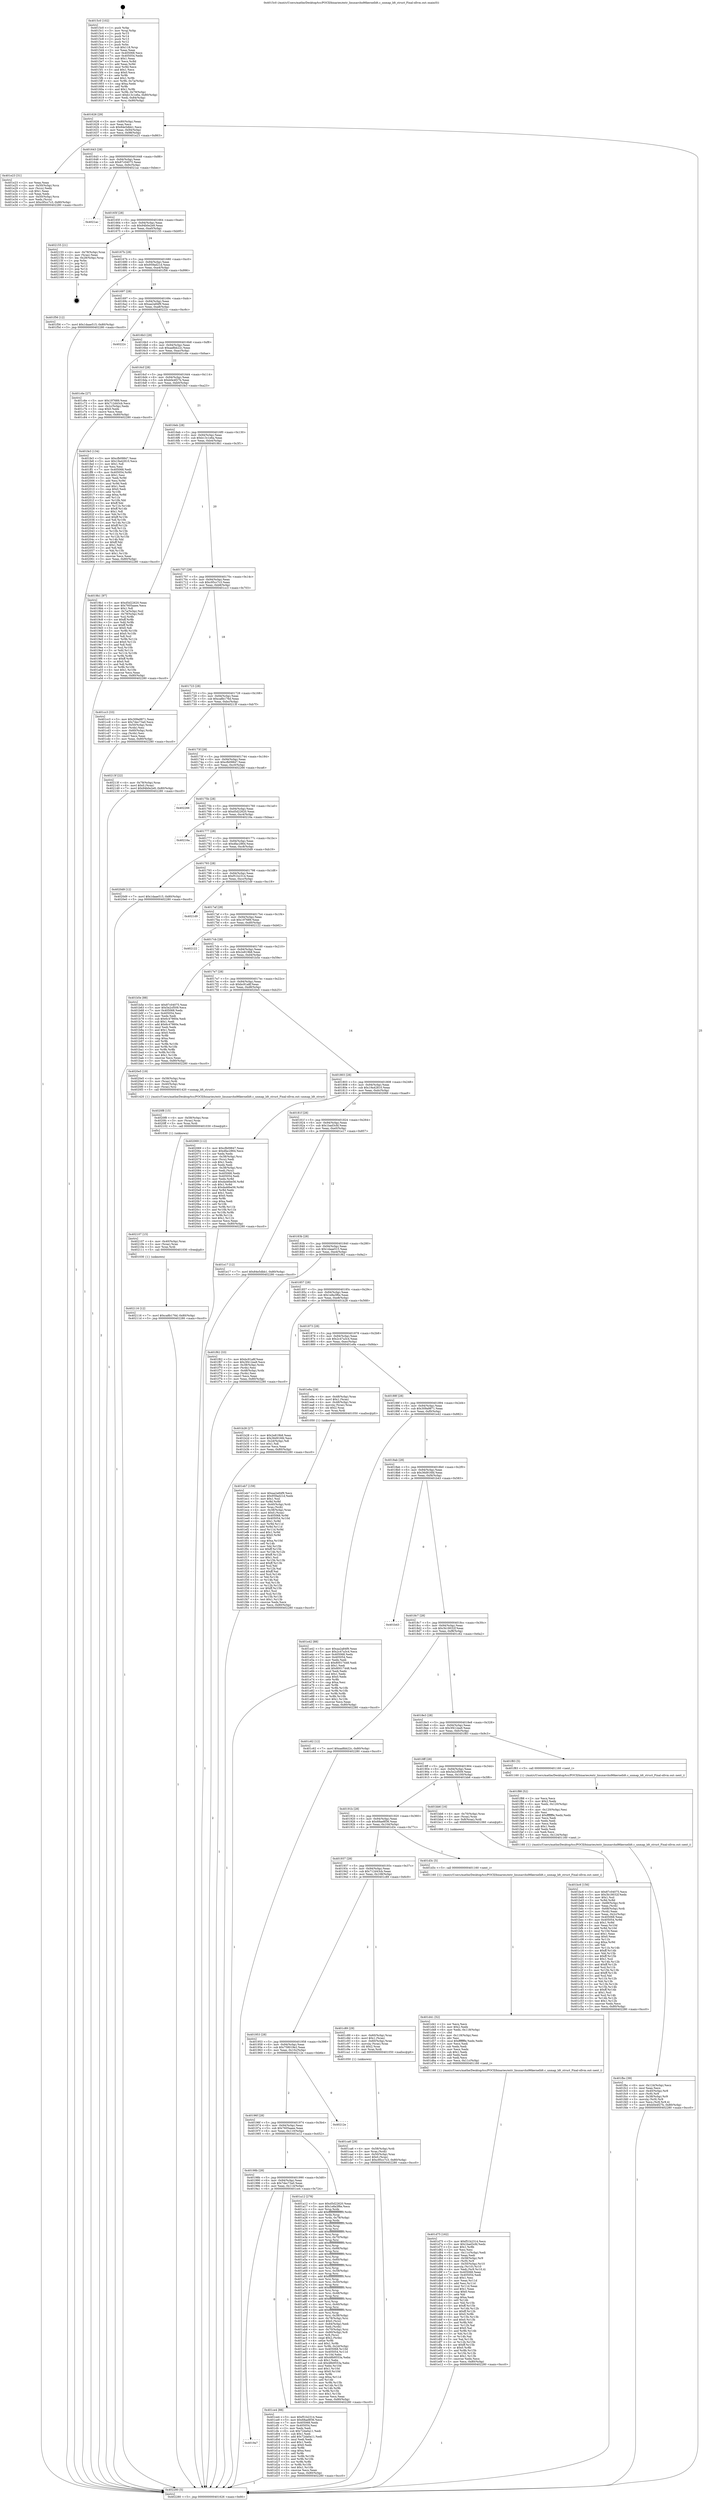 digraph "0x4015c0" {
  label = "0x4015c0 (/mnt/c/Users/mathe/Desktop/tcc/POCII/binaries/extr_linuxarchx86kernelldt.c_unmap_ldt_struct_Final-ollvm.out::main(0))"
  labelloc = "t"
  node[shape=record]

  Entry [label="",width=0.3,height=0.3,shape=circle,fillcolor=black,style=filled]
  "0x401626" [label="{
     0x401626 [29]\l
     | [instrs]\l
     &nbsp;&nbsp;0x401626 \<+3\>: mov -0x80(%rbp),%eax\l
     &nbsp;&nbsp;0x401629 \<+2\>: mov %eax,%ecx\l
     &nbsp;&nbsp;0x40162b \<+6\>: sub $0x84e5dbb1,%ecx\l
     &nbsp;&nbsp;0x401631 \<+6\>: mov %eax,-0x94(%rbp)\l
     &nbsp;&nbsp;0x401637 \<+6\>: mov %ecx,-0x98(%rbp)\l
     &nbsp;&nbsp;0x40163d \<+6\>: je 0000000000401e23 \<main+0x863\>\l
  }"]
  "0x401e23" [label="{
     0x401e23 [31]\l
     | [instrs]\l
     &nbsp;&nbsp;0x401e23 \<+2\>: xor %eax,%eax\l
     &nbsp;&nbsp;0x401e25 \<+4\>: mov -0x50(%rbp),%rcx\l
     &nbsp;&nbsp;0x401e29 \<+2\>: mov (%rcx),%edx\l
     &nbsp;&nbsp;0x401e2b \<+3\>: sub $0x1,%eax\l
     &nbsp;&nbsp;0x401e2e \<+2\>: sub %eax,%edx\l
     &nbsp;&nbsp;0x401e30 \<+4\>: mov -0x50(%rbp),%rcx\l
     &nbsp;&nbsp;0x401e34 \<+2\>: mov %edx,(%rcx)\l
     &nbsp;&nbsp;0x401e36 \<+7\>: movl $0xc95cc7c3,-0x80(%rbp)\l
     &nbsp;&nbsp;0x401e3d \<+5\>: jmp 0000000000402280 \<main+0xcc0\>\l
  }"]
  "0x401643" [label="{
     0x401643 [28]\l
     | [instrs]\l
     &nbsp;&nbsp;0x401643 \<+5\>: jmp 0000000000401648 \<main+0x88\>\l
     &nbsp;&nbsp;0x401648 \<+6\>: mov -0x94(%rbp),%eax\l
     &nbsp;&nbsp;0x40164e \<+5\>: sub $0x87c04075,%eax\l
     &nbsp;&nbsp;0x401653 \<+6\>: mov %eax,-0x9c(%rbp)\l
     &nbsp;&nbsp;0x401659 \<+6\>: je 00000000004021ac \<main+0xbec\>\l
  }"]
  Exit [label="",width=0.3,height=0.3,shape=circle,fillcolor=black,style=filled,peripheries=2]
  "0x4021ac" [label="{
     0x4021ac\l
  }", style=dashed]
  "0x40165f" [label="{
     0x40165f [28]\l
     | [instrs]\l
     &nbsp;&nbsp;0x40165f \<+5\>: jmp 0000000000401664 \<main+0xa4\>\l
     &nbsp;&nbsp;0x401664 \<+6\>: mov -0x94(%rbp),%eax\l
     &nbsp;&nbsp;0x40166a \<+5\>: sub $0x94b0e2e9,%eax\l
     &nbsp;&nbsp;0x40166f \<+6\>: mov %eax,-0xa0(%rbp)\l
     &nbsp;&nbsp;0x401675 \<+6\>: je 0000000000402155 \<main+0xb95\>\l
  }"]
  "0x402116" [label="{
     0x402116 [12]\l
     | [instrs]\l
     &nbsp;&nbsp;0x402116 \<+7\>: movl $0xca8b176d,-0x80(%rbp)\l
     &nbsp;&nbsp;0x40211d \<+5\>: jmp 0000000000402280 \<main+0xcc0\>\l
  }"]
  "0x402155" [label="{
     0x402155 [21]\l
     | [instrs]\l
     &nbsp;&nbsp;0x402155 \<+4\>: mov -0x78(%rbp),%rax\l
     &nbsp;&nbsp;0x402159 \<+2\>: mov (%rax),%eax\l
     &nbsp;&nbsp;0x40215b \<+4\>: lea -0x28(%rbp),%rsp\l
     &nbsp;&nbsp;0x40215f \<+1\>: pop %rbx\l
     &nbsp;&nbsp;0x402160 \<+2\>: pop %r12\l
     &nbsp;&nbsp;0x402162 \<+2\>: pop %r13\l
     &nbsp;&nbsp;0x402164 \<+2\>: pop %r14\l
     &nbsp;&nbsp;0x402166 \<+2\>: pop %r15\l
     &nbsp;&nbsp;0x402168 \<+1\>: pop %rbp\l
     &nbsp;&nbsp;0x402169 \<+1\>: ret\l
  }"]
  "0x40167b" [label="{
     0x40167b [28]\l
     | [instrs]\l
     &nbsp;&nbsp;0x40167b \<+5\>: jmp 0000000000401680 \<main+0xc0\>\l
     &nbsp;&nbsp;0x401680 \<+6\>: mov -0x94(%rbp),%eax\l
     &nbsp;&nbsp;0x401686 \<+5\>: sub $0x959ad21d,%eax\l
     &nbsp;&nbsp;0x40168b \<+6\>: mov %eax,-0xa4(%rbp)\l
     &nbsp;&nbsp;0x401691 \<+6\>: je 0000000000401f56 \<main+0x996\>\l
  }"]
  "0x402107" [label="{
     0x402107 [15]\l
     | [instrs]\l
     &nbsp;&nbsp;0x402107 \<+4\>: mov -0x40(%rbp),%rax\l
     &nbsp;&nbsp;0x40210b \<+3\>: mov (%rax),%rax\l
     &nbsp;&nbsp;0x40210e \<+3\>: mov %rax,%rdi\l
     &nbsp;&nbsp;0x402111 \<+5\>: call 0000000000401030 \<free@plt\>\l
     | [calls]\l
     &nbsp;&nbsp;0x401030 \{1\} (unknown)\l
  }"]
  "0x401f56" [label="{
     0x401f56 [12]\l
     | [instrs]\l
     &nbsp;&nbsp;0x401f56 \<+7\>: movl $0x1daae515,-0x80(%rbp)\l
     &nbsp;&nbsp;0x401f5d \<+5\>: jmp 0000000000402280 \<main+0xcc0\>\l
  }"]
  "0x401697" [label="{
     0x401697 [28]\l
     | [instrs]\l
     &nbsp;&nbsp;0x401697 \<+5\>: jmp 000000000040169c \<main+0xdc\>\l
     &nbsp;&nbsp;0x40169c \<+6\>: mov -0x94(%rbp),%eax\l
     &nbsp;&nbsp;0x4016a2 \<+5\>: sub $0xaa2a84f9,%eax\l
     &nbsp;&nbsp;0x4016a7 \<+6\>: mov %eax,-0xa8(%rbp)\l
     &nbsp;&nbsp;0x4016ad \<+6\>: je 000000000040222c \<main+0xc6c\>\l
  }"]
  "0x4020f8" [label="{
     0x4020f8 [15]\l
     | [instrs]\l
     &nbsp;&nbsp;0x4020f8 \<+4\>: mov -0x58(%rbp),%rax\l
     &nbsp;&nbsp;0x4020fc \<+3\>: mov (%rax),%rax\l
     &nbsp;&nbsp;0x4020ff \<+3\>: mov %rax,%rdi\l
     &nbsp;&nbsp;0x402102 \<+5\>: call 0000000000401030 \<free@plt\>\l
     | [calls]\l
     &nbsp;&nbsp;0x401030 \{1\} (unknown)\l
  }"]
  "0x40222c" [label="{
     0x40222c\l
  }", style=dashed]
  "0x4016b3" [label="{
     0x4016b3 [28]\l
     | [instrs]\l
     &nbsp;&nbsp;0x4016b3 \<+5\>: jmp 00000000004016b8 \<main+0xf8\>\l
     &nbsp;&nbsp;0x4016b8 \<+6\>: mov -0x94(%rbp),%eax\l
     &nbsp;&nbsp;0x4016be \<+5\>: sub $0xaa8bb22c,%eax\l
     &nbsp;&nbsp;0x4016c3 \<+6\>: mov %eax,-0xac(%rbp)\l
     &nbsp;&nbsp;0x4016c9 \<+6\>: je 0000000000401c6e \<main+0x6ae\>\l
  }"]
  "0x401fbc" [label="{
     0x401fbc [39]\l
     | [instrs]\l
     &nbsp;&nbsp;0x401fbc \<+6\>: mov -0x124(%rbp),%ecx\l
     &nbsp;&nbsp;0x401fc2 \<+3\>: imul %eax,%ecx\l
     &nbsp;&nbsp;0x401fc5 \<+4\>: mov -0x40(%rbp),%r8\l
     &nbsp;&nbsp;0x401fc9 \<+3\>: mov (%r8),%r8\l
     &nbsp;&nbsp;0x401fcc \<+4\>: mov -0x38(%rbp),%r9\l
     &nbsp;&nbsp;0x401fd0 \<+3\>: movslq (%r9),%r9\l
     &nbsp;&nbsp;0x401fd3 \<+4\>: mov %ecx,(%r8,%r9,4)\l
     &nbsp;&nbsp;0x401fd7 \<+7\>: movl $0xb0e4f27b,-0x80(%rbp)\l
     &nbsp;&nbsp;0x401fde \<+5\>: jmp 0000000000402280 \<main+0xcc0\>\l
  }"]
  "0x401c6e" [label="{
     0x401c6e [27]\l
     | [instrs]\l
     &nbsp;&nbsp;0x401c6e \<+5\>: mov $0x197689,%eax\l
     &nbsp;&nbsp;0x401c73 \<+5\>: mov $0x712d43cb,%ecx\l
     &nbsp;&nbsp;0x401c78 \<+3\>: mov -0x2c(%rbp),%edx\l
     &nbsp;&nbsp;0x401c7b \<+3\>: cmp $0x0,%edx\l
     &nbsp;&nbsp;0x401c7e \<+3\>: cmove %ecx,%eax\l
     &nbsp;&nbsp;0x401c81 \<+3\>: mov %eax,-0x80(%rbp)\l
     &nbsp;&nbsp;0x401c84 \<+5\>: jmp 0000000000402280 \<main+0xcc0\>\l
  }"]
  "0x4016cf" [label="{
     0x4016cf [28]\l
     | [instrs]\l
     &nbsp;&nbsp;0x4016cf \<+5\>: jmp 00000000004016d4 \<main+0x114\>\l
     &nbsp;&nbsp;0x4016d4 \<+6\>: mov -0x94(%rbp),%eax\l
     &nbsp;&nbsp;0x4016da \<+5\>: sub $0xb0e4f27b,%eax\l
     &nbsp;&nbsp;0x4016df \<+6\>: mov %eax,-0xb0(%rbp)\l
     &nbsp;&nbsp;0x4016e5 \<+6\>: je 0000000000401fe3 \<main+0xa23\>\l
  }"]
  "0x401f88" [label="{
     0x401f88 [52]\l
     | [instrs]\l
     &nbsp;&nbsp;0x401f88 \<+2\>: xor %ecx,%ecx\l
     &nbsp;&nbsp;0x401f8a \<+5\>: mov $0x2,%edx\l
     &nbsp;&nbsp;0x401f8f \<+6\>: mov %edx,-0x120(%rbp)\l
     &nbsp;&nbsp;0x401f95 \<+1\>: cltd\l
     &nbsp;&nbsp;0x401f96 \<+6\>: mov -0x120(%rbp),%esi\l
     &nbsp;&nbsp;0x401f9c \<+2\>: idiv %esi\l
     &nbsp;&nbsp;0x401f9e \<+6\>: imul $0xfffffffe,%edx,%edx\l
     &nbsp;&nbsp;0x401fa4 \<+2\>: mov %ecx,%edi\l
     &nbsp;&nbsp;0x401fa6 \<+2\>: sub %edx,%edi\l
     &nbsp;&nbsp;0x401fa8 \<+2\>: mov %ecx,%edx\l
     &nbsp;&nbsp;0x401faa \<+3\>: sub $0x1,%edx\l
     &nbsp;&nbsp;0x401fad \<+2\>: add %edx,%edi\l
     &nbsp;&nbsp;0x401faf \<+2\>: sub %edi,%ecx\l
     &nbsp;&nbsp;0x401fb1 \<+6\>: mov %ecx,-0x124(%rbp)\l
     &nbsp;&nbsp;0x401fb7 \<+5\>: call 0000000000401160 \<next_i\>\l
     | [calls]\l
     &nbsp;&nbsp;0x401160 \{1\} (/mnt/c/Users/mathe/Desktop/tcc/POCII/binaries/extr_linuxarchx86kernelldt.c_unmap_ldt_struct_Final-ollvm.out::next_i)\l
  }"]
  "0x401fe3" [label="{
     0x401fe3 [134]\l
     | [instrs]\l
     &nbsp;&nbsp;0x401fe3 \<+5\>: mov $0xcfb09847,%eax\l
     &nbsp;&nbsp;0x401fe8 \<+5\>: mov $0x19a42810,%ecx\l
     &nbsp;&nbsp;0x401fed \<+2\>: mov $0x1,%dl\l
     &nbsp;&nbsp;0x401fef \<+2\>: xor %esi,%esi\l
     &nbsp;&nbsp;0x401ff1 \<+7\>: mov 0x405068,%edi\l
     &nbsp;&nbsp;0x401ff8 \<+8\>: mov 0x405054,%r8d\l
     &nbsp;&nbsp;0x402000 \<+3\>: sub $0x1,%esi\l
     &nbsp;&nbsp;0x402003 \<+3\>: mov %edi,%r9d\l
     &nbsp;&nbsp;0x402006 \<+3\>: add %esi,%r9d\l
     &nbsp;&nbsp;0x402009 \<+4\>: imul %r9d,%edi\l
     &nbsp;&nbsp;0x40200d \<+3\>: and $0x1,%edi\l
     &nbsp;&nbsp;0x402010 \<+3\>: cmp $0x0,%edi\l
     &nbsp;&nbsp;0x402013 \<+4\>: sete %r10b\l
     &nbsp;&nbsp;0x402017 \<+4\>: cmp $0xa,%r8d\l
     &nbsp;&nbsp;0x40201b \<+4\>: setl %r11b\l
     &nbsp;&nbsp;0x40201f \<+3\>: mov %r10b,%bl\l
     &nbsp;&nbsp;0x402022 \<+3\>: xor $0xff,%bl\l
     &nbsp;&nbsp;0x402025 \<+3\>: mov %r11b,%r14b\l
     &nbsp;&nbsp;0x402028 \<+4\>: xor $0xff,%r14b\l
     &nbsp;&nbsp;0x40202c \<+3\>: xor $0x1,%dl\l
     &nbsp;&nbsp;0x40202f \<+3\>: mov %bl,%r15b\l
     &nbsp;&nbsp;0x402032 \<+4\>: and $0xff,%r15b\l
     &nbsp;&nbsp;0x402036 \<+3\>: and %dl,%r10b\l
     &nbsp;&nbsp;0x402039 \<+3\>: mov %r14b,%r12b\l
     &nbsp;&nbsp;0x40203c \<+4\>: and $0xff,%r12b\l
     &nbsp;&nbsp;0x402040 \<+3\>: and %dl,%r11b\l
     &nbsp;&nbsp;0x402043 \<+3\>: or %r10b,%r15b\l
     &nbsp;&nbsp;0x402046 \<+3\>: or %r11b,%r12b\l
     &nbsp;&nbsp;0x402049 \<+3\>: xor %r12b,%r15b\l
     &nbsp;&nbsp;0x40204c \<+3\>: or %r14b,%bl\l
     &nbsp;&nbsp;0x40204f \<+3\>: xor $0xff,%bl\l
     &nbsp;&nbsp;0x402052 \<+3\>: or $0x1,%dl\l
     &nbsp;&nbsp;0x402055 \<+2\>: and %dl,%bl\l
     &nbsp;&nbsp;0x402057 \<+3\>: or %bl,%r15b\l
     &nbsp;&nbsp;0x40205a \<+4\>: test $0x1,%r15b\l
     &nbsp;&nbsp;0x40205e \<+3\>: cmovne %ecx,%eax\l
     &nbsp;&nbsp;0x402061 \<+3\>: mov %eax,-0x80(%rbp)\l
     &nbsp;&nbsp;0x402064 \<+5\>: jmp 0000000000402280 \<main+0xcc0\>\l
  }"]
  "0x4016eb" [label="{
     0x4016eb [28]\l
     | [instrs]\l
     &nbsp;&nbsp;0x4016eb \<+5\>: jmp 00000000004016f0 \<main+0x130\>\l
     &nbsp;&nbsp;0x4016f0 \<+6\>: mov -0x94(%rbp),%eax\l
     &nbsp;&nbsp;0x4016f6 \<+5\>: sub $0xb13c1e6a,%eax\l
     &nbsp;&nbsp;0x4016fb \<+6\>: mov %eax,-0xb4(%rbp)\l
     &nbsp;&nbsp;0x401701 \<+6\>: je 00000000004019b1 \<main+0x3f1\>\l
  }"]
  "0x401eb7" [label="{
     0x401eb7 [159]\l
     | [instrs]\l
     &nbsp;&nbsp;0x401eb7 \<+5\>: mov $0xaa2a84f9,%ecx\l
     &nbsp;&nbsp;0x401ebc \<+5\>: mov $0x959ad21d,%edx\l
     &nbsp;&nbsp;0x401ec1 \<+3\>: mov $0x1,%sil\l
     &nbsp;&nbsp;0x401ec4 \<+3\>: xor %r8d,%r8d\l
     &nbsp;&nbsp;0x401ec7 \<+4\>: mov -0x40(%rbp),%rdi\l
     &nbsp;&nbsp;0x401ecb \<+3\>: mov %rax,(%rdi)\l
     &nbsp;&nbsp;0x401ece \<+4\>: mov -0x38(%rbp),%rax\l
     &nbsp;&nbsp;0x401ed2 \<+6\>: movl $0x0,(%rax)\l
     &nbsp;&nbsp;0x401ed8 \<+8\>: mov 0x405068,%r9d\l
     &nbsp;&nbsp;0x401ee0 \<+8\>: mov 0x405054,%r10d\l
     &nbsp;&nbsp;0x401ee8 \<+4\>: sub $0x1,%r8d\l
     &nbsp;&nbsp;0x401eec \<+3\>: mov %r9d,%r11d\l
     &nbsp;&nbsp;0x401eef \<+3\>: add %r8d,%r11d\l
     &nbsp;&nbsp;0x401ef2 \<+4\>: imul %r11d,%r9d\l
     &nbsp;&nbsp;0x401ef6 \<+4\>: and $0x1,%r9d\l
     &nbsp;&nbsp;0x401efa \<+4\>: cmp $0x0,%r9d\l
     &nbsp;&nbsp;0x401efe \<+3\>: sete %bl\l
     &nbsp;&nbsp;0x401f01 \<+4\>: cmp $0xa,%r10d\l
     &nbsp;&nbsp;0x401f05 \<+4\>: setl %r14b\l
     &nbsp;&nbsp;0x401f09 \<+3\>: mov %bl,%r15b\l
     &nbsp;&nbsp;0x401f0c \<+4\>: xor $0xff,%r15b\l
     &nbsp;&nbsp;0x401f10 \<+3\>: mov %r14b,%r12b\l
     &nbsp;&nbsp;0x401f13 \<+4\>: xor $0xff,%r12b\l
     &nbsp;&nbsp;0x401f17 \<+4\>: xor $0x1,%sil\l
     &nbsp;&nbsp;0x401f1b \<+3\>: mov %r15b,%r13b\l
     &nbsp;&nbsp;0x401f1e \<+4\>: and $0xff,%r13b\l
     &nbsp;&nbsp;0x401f22 \<+3\>: and %sil,%bl\l
     &nbsp;&nbsp;0x401f25 \<+3\>: mov %r12b,%al\l
     &nbsp;&nbsp;0x401f28 \<+2\>: and $0xff,%al\l
     &nbsp;&nbsp;0x401f2a \<+3\>: and %sil,%r14b\l
     &nbsp;&nbsp;0x401f2d \<+3\>: or %bl,%r13b\l
     &nbsp;&nbsp;0x401f30 \<+3\>: or %r14b,%al\l
     &nbsp;&nbsp;0x401f33 \<+3\>: xor %al,%r13b\l
     &nbsp;&nbsp;0x401f36 \<+3\>: or %r12b,%r15b\l
     &nbsp;&nbsp;0x401f39 \<+4\>: xor $0xff,%r15b\l
     &nbsp;&nbsp;0x401f3d \<+4\>: or $0x1,%sil\l
     &nbsp;&nbsp;0x401f41 \<+3\>: and %sil,%r15b\l
     &nbsp;&nbsp;0x401f44 \<+3\>: or %r15b,%r13b\l
     &nbsp;&nbsp;0x401f47 \<+4\>: test $0x1,%r13b\l
     &nbsp;&nbsp;0x401f4b \<+3\>: cmovne %edx,%ecx\l
     &nbsp;&nbsp;0x401f4e \<+3\>: mov %ecx,-0x80(%rbp)\l
     &nbsp;&nbsp;0x401f51 \<+5\>: jmp 0000000000402280 \<main+0xcc0\>\l
  }"]
  "0x4019b1" [label="{
     0x4019b1 [97]\l
     | [instrs]\l
     &nbsp;&nbsp;0x4019b1 \<+5\>: mov $0xd5d22620,%eax\l
     &nbsp;&nbsp;0x4019b6 \<+5\>: mov $0x7605aaee,%ecx\l
     &nbsp;&nbsp;0x4019bb \<+2\>: mov $0x1,%dl\l
     &nbsp;&nbsp;0x4019bd \<+4\>: mov -0x7a(%rbp),%sil\l
     &nbsp;&nbsp;0x4019c1 \<+4\>: mov -0x79(%rbp),%dil\l
     &nbsp;&nbsp;0x4019c5 \<+3\>: mov %sil,%r8b\l
     &nbsp;&nbsp;0x4019c8 \<+4\>: xor $0xff,%r8b\l
     &nbsp;&nbsp;0x4019cc \<+3\>: mov %dil,%r9b\l
     &nbsp;&nbsp;0x4019cf \<+4\>: xor $0xff,%r9b\l
     &nbsp;&nbsp;0x4019d3 \<+3\>: xor $0x0,%dl\l
     &nbsp;&nbsp;0x4019d6 \<+3\>: mov %r8b,%r10b\l
     &nbsp;&nbsp;0x4019d9 \<+4\>: and $0x0,%r10b\l
     &nbsp;&nbsp;0x4019dd \<+3\>: and %dl,%sil\l
     &nbsp;&nbsp;0x4019e0 \<+3\>: mov %r9b,%r11b\l
     &nbsp;&nbsp;0x4019e3 \<+4\>: and $0x0,%r11b\l
     &nbsp;&nbsp;0x4019e7 \<+3\>: and %dl,%dil\l
     &nbsp;&nbsp;0x4019ea \<+3\>: or %sil,%r10b\l
     &nbsp;&nbsp;0x4019ed \<+3\>: or %dil,%r11b\l
     &nbsp;&nbsp;0x4019f0 \<+3\>: xor %r11b,%r10b\l
     &nbsp;&nbsp;0x4019f3 \<+3\>: or %r9b,%r8b\l
     &nbsp;&nbsp;0x4019f6 \<+4\>: xor $0xff,%r8b\l
     &nbsp;&nbsp;0x4019fa \<+3\>: or $0x0,%dl\l
     &nbsp;&nbsp;0x4019fd \<+3\>: and %dl,%r8b\l
     &nbsp;&nbsp;0x401a00 \<+3\>: or %r8b,%r10b\l
     &nbsp;&nbsp;0x401a03 \<+4\>: test $0x1,%r10b\l
     &nbsp;&nbsp;0x401a07 \<+3\>: cmovne %ecx,%eax\l
     &nbsp;&nbsp;0x401a0a \<+3\>: mov %eax,-0x80(%rbp)\l
     &nbsp;&nbsp;0x401a0d \<+5\>: jmp 0000000000402280 \<main+0xcc0\>\l
  }"]
  "0x401707" [label="{
     0x401707 [28]\l
     | [instrs]\l
     &nbsp;&nbsp;0x401707 \<+5\>: jmp 000000000040170c \<main+0x14c\>\l
     &nbsp;&nbsp;0x40170c \<+6\>: mov -0x94(%rbp),%eax\l
     &nbsp;&nbsp;0x401712 \<+5\>: sub $0xc95cc7c3,%eax\l
     &nbsp;&nbsp;0x401717 \<+6\>: mov %eax,-0xb8(%rbp)\l
     &nbsp;&nbsp;0x40171d \<+6\>: je 0000000000401cc3 \<main+0x703\>\l
  }"]
  "0x402280" [label="{
     0x402280 [5]\l
     | [instrs]\l
     &nbsp;&nbsp;0x402280 \<+5\>: jmp 0000000000401626 \<main+0x66\>\l
  }"]
  "0x4015c0" [label="{
     0x4015c0 [102]\l
     | [instrs]\l
     &nbsp;&nbsp;0x4015c0 \<+1\>: push %rbp\l
     &nbsp;&nbsp;0x4015c1 \<+3\>: mov %rsp,%rbp\l
     &nbsp;&nbsp;0x4015c4 \<+2\>: push %r15\l
     &nbsp;&nbsp;0x4015c6 \<+2\>: push %r14\l
     &nbsp;&nbsp;0x4015c8 \<+2\>: push %r13\l
     &nbsp;&nbsp;0x4015ca \<+2\>: push %r12\l
     &nbsp;&nbsp;0x4015cc \<+1\>: push %rbx\l
     &nbsp;&nbsp;0x4015cd \<+7\>: sub $0x118,%rsp\l
     &nbsp;&nbsp;0x4015d4 \<+2\>: xor %eax,%eax\l
     &nbsp;&nbsp;0x4015d6 \<+7\>: mov 0x405068,%ecx\l
     &nbsp;&nbsp;0x4015dd \<+7\>: mov 0x405054,%edx\l
     &nbsp;&nbsp;0x4015e4 \<+3\>: sub $0x1,%eax\l
     &nbsp;&nbsp;0x4015e7 \<+3\>: mov %ecx,%r8d\l
     &nbsp;&nbsp;0x4015ea \<+3\>: add %eax,%r8d\l
     &nbsp;&nbsp;0x4015ed \<+4\>: imul %r8d,%ecx\l
     &nbsp;&nbsp;0x4015f1 \<+3\>: and $0x1,%ecx\l
     &nbsp;&nbsp;0x4015f4 \<+3\>: cmp $0x0,%ecx\l
     &nbsp;&nbsp;0x4015f7 \<+4\>: sete %r9b\l
     &nbsp;&nbsp;0x4015fb \<+4\>: and $0x1,%r9b\l
     &nbsp;&nbsp;0x4015ff \<+4\>: mov %r9b,-0x7a(%rbp)\l
     &nbsp;&nbsp;0x401603 \<+3\>: cmp $0xa,%edx\l
     &nbsp;&nbsp;0x401606 \<+4\>: setl %r9b\l
     &nbsp;&nbsp;0x40160a \<+4\>: and $0x1,%r9b\l
     &nbsp;&nbsp;0x40160e \<+4\>: mov %r9b,-0x79(%rbp)\l
     &nbsp;&nbsp;0x401612 \<+7\>: movl $0xb13c1e6a,-0x80(%rbp)\l
     &nbsp;&nbsp;0x401619 \<+6\>: mov %edi,-0x84(%rbp)\l
     &nbsp;&nbsp;0x40161f \<+7\>: mov %rsi,-0x90(%rbp)\l
  }"]
  "0x401d75" [label="{
     0x401d75 [162]\l
     | [instrs]\l
     &nbsp;&nbsp;0x401d75 \<+5\>: mov $0xf51b2314,%ecx\l
     &nbsp;&nbsp;0x401d7a \<+5\>: mov $0x1bad3cfd,%edx\l
     &nbsp;&nbsp;0x401d7f \<+3\>: mov $0x1,%r8b\l
     &nbsp;&nbsp;0x401d82 \<+2\>: xor %esi,%esi\l
     &nbsp;&nbsp;0x401d84 \<+6\>: mov -0x11c(%rbp),%edi\l
     &nbsp;&nbsp;0x401d8a \<+3\>: imul %eax,%edi\l
     &nbsp;&nbsp;0x401d8d \<+4\>: mov -0x58(%rbp),%r9\l
     &nbsp;&nbsp;0x401d91 \<+3\>: mov (%r9),%r9\l
     &nbsp;&nbsp;0x401d94 \<+4\>: mov -0x50(%rbp),%r10\l
     &nbsp;&nbsp;0x401d98 \<+3\>: movslq (%r10),%r10\l
     &nbsp;&nbsp;0x401d9b \<+4\>: mov %edi,(%r9,%r10,4)\l
     &nbsp;&nbsp;0x401d9f \<+7\>: mov 0x405068,%eax\l
     &nbsp;&nbsp;0x401da6 \<+7\>: mov 0x405054,%edi\l
     &nbsp;&nbsp;0x401dad \<+3\>: sub $0x1,%esi\l
     &nbsp;&nbsp;0x401db0 \<+3\>: mov %eax,%r11d\l
     &nbsp;&nbsp;0x401db3 \<+3\>: add %esi,%r11d\l
     &nbsp;&nbsp;0x401db6 \<+4\>: imul %r11d,%eax\l
     &nbsp;&nbsp;0x401dba \<+3\>: and $0x1,%eax\l
     &nbsp;&nbsp;0x401dbd \<+3\>: cmp $0x0,%eax\l
     &nbsp;&nbsp;0x401dc0 \<+3\>: sete %bl\l
     &nbsp;&nbsp;0x401dc3 \<+3\>: cmp $0xa,%edi\l
     &nbsp;&nbsp;0x401dc6 \<+4\>: setl %r14b\l
     &nbsp;&nbsp;0x401dca \<+3\>: mov %bl,%r15b\l
     &nbsp;&nbsp;0x401dcd \<+4\>: xor $0xff,%r15b\l
     &nbsp;&nbsp;0x401dd1 \<+3\>: mov %r14b,%r12b\l
     &nbsp;&nbsp;0x401dd4 \<+4\>: xor $0xff,%r12b\l
     &nbsp;&nbsp;0x401dd8 \<+4\>: xor $0x0,%r8b\l
     &nbsp;&nbsp;0x401ddc \<+3\>: mov %r15b,%r13b\l
     &nbsp;&nbsp;0x401ddf \<+4\>: and $0x0,%r13b\l
     &nbsp;&nbsp;0x401de3 \<+3\>: and %r8b,%bl\l
     &nbsp;&nbsp;0x401de6 \<+3\>: mov %r12b,%al\l
     &nbsp;&nbsp;0x401de9 \<+2\>: and $0x0,%al\l
     &nbsp;&nbsp;0x401deb \<+3\>: and %r8b,%r14b\l
     &nbsp;&nbsp;0x401dee \<+3\>: or %bl,%r13b\l
     &nbsp;&nbsp;0x401df1 \<+3\>: or %r14b,%al\l
     &nbsp;&nbsp;0x401df4 \<+3\>: xor %al,%r13b\l
     &nbsp;&nbsp;0x401df7 \<+3\>: or %r12b,%r15b\l
     &nbsp;&nbsp;0x401dfa \<+4\>: xor $0xff,%r15b\l
     &nbsp;&nbsp;0x401dfe \<+4\>: or $0x0,%r8b\l
     &nbsp;&nbsp;0x401e02 \<+3\>: and %r8b,%r15b\l
     &nbsp;&nbsp;0x401e05 \<+3\>: or %r15b,%r13b\l
     &nbsp;&nbsp;0x401e08 \<+4\>: test $0x1,%r13b\l
     &nbsp;&nbsp;0x401e0c \<+3\>: cmovne %edx,%ecx\l
     &nbsp;&nbsp;0x401e0f \<+3\>: mov %ecx,-0x80(%rbp)\l
     &nbsp;&nbsp;0x401e12 \<+5\>: jmp 0000000000402280 \<main+0xcc0\>\l
  }"]
  "0x401cc3" [label="{
     0x401cc3 [33]\l
     | [instrs]\l
     &nbsp;&nbsp;0x401cc3 \<+5\>: mov $0x309a9871,%eax\l
     &nbsp;&nbsp;0x401cc8 \<+5\>: mov $0x7dec73a0,%ecx\l
     &nbsp;&nbsp;0x401ccd \<+4\>: mov -0x50(%rbp),%rdx\l
     &nbsp;&nbsp;0x401cd1 \<+2\>: mov (%rdx),%esi\l
     &nbsp;&nbsp;0x401cd3 \<+4\>: mov -0x60(%rbp),%rdx\l
     &nbsp;&nbsp;0x401cd7 \<+2\>: cmp (%rdx),%esi\l
     &nbsp;&nbsp;0x401cd9 \<+3\>: cmovl %ecx,%eax\l
     &nbsp;&nbsp;0x401cdc \<+3\>: mov %eax,-0x80(%rbp)\l
     &nbsp;&nbsp;0x401cdf \<+5\>: jmp 0000000000402280 \<main+0xcc0\>\l
  }"]
  "0x401723" [label="{
     0x401723 [28]\l
     | [instrs]\l
     &nbsp;&nbsp;0x401723 \<+5\>: jmp 0000000000401728 \<main+0x168\>\l
     &nbsp;&nbsp;0x401728 \<+6\>: mov -0x94(%rbp),%eax\l
     &nbsp;&nbsp;0x40172e \<+5\>: sub $0xca8b176d,%eax\l
     &nbsp;&nbsp;0x401733 \<+6\>: mov %eax,-0xbc(%rbp)\l
     &nbsp;&nbsp;0x401739 \<+6\>: je 000000000040213f \<main+0xb7f\>\l
  }"]
  "0x401d41" [label="{
     0x401d41 [52]\l
     | [instrs]\l
     &nbsp;&nbsp;0x401d41 \<+2\>: xor %ecx,%ecx\l
     &nbsp;&nbsp;0x401d43 \<+5\>: mov $0x2,%edx\l
     &nbsp;&nbsp;0x401d48 \<+6\>: mov %edx,-0x118(%rbp)\l
     &nbsp;&nbsp;0x401d4e \<+1\>: cltd\l
     &nbsp;&nbsp;0x401d4f \<+6\>: mov -0x118(%rbp),%esi\l
     &nbsp;&nbsp;0x401d55 \<+2\>: idiv %esi\l
     &nbsp;&nbsp;0x401d57 \<+6\>: imul $0xfffffffe,%edx,%edx\l
     &nbsp;&nbsp;0x401d5d \<+2\>: mov %ecx,%edi\l
     &nbsp;&nbsp;0x401d5f \<+2\>: sub %edx,%edi\l
     &nbsp;&nbsp;0x401d61 \<+2\>: mov %ecx,%edx\l
     &nbsp;&nbsp;0x401d63 \<+3\>: sub $0x1,%edx\l
     &nbsp;&nbsp;0x401d66 \<+2\>: add %edx,%edi\l
     &nbsp;&nbsp;0x401d68 \<+2\>: sub %edi,%ecx\l
     &nbsp;&nbsp;0x401d6a \<+6\>: mov %ecx,-0x11c(%rbp)\l
     &nbsp;&nbsp;0x401d70 \<+5\>: call 0000000000401160 \<next_i\>\l
     | [calls]\l
     &nbsp;&nbsp;0x401160 \{1\} (/mnt/c/Users/mathe/Desktop/tcc/POCII/binaries/extr_linuxarchx86kernelldt.c_unmap_ldt_struct_Final-ollvm.out::next_i)\l
  }"]
  "0x40213f" [label="{
     0x40213f [22]\l
     | [instrs]\l
     &nbsp;&nbsp;0x40213f \<+4\>: mov -0x78(%rbp),%rax\l
     &nbsp;&nbsp;0x402143 \<+6\>: movl $0x0,(%rax)\l
     &nbsp;&nbsp;0x402149 \<+7\>: movl $0x94b0e2e9,-0x80(%rbp)\l
     &nbsp;&nbsp;0x402150 \<+5\>: jmp 0000000000402280 \<main+0xcc0\>\l
  }"]
  "0x40173f" [label="{
     0x40173f [28]\l
     | [instrs]\l
     &nbsp;&nbsp;0x40173f \<+5\>: jmp 0000000000401744 \<main+0x184\>\l
     &nbsp;&nbsp;0x401744 \<+6\>: mov -0x94(%rbp),%eax\l
     &nbsp;&nbsp;0x40174a \<+5\>: sub $0xcfb09847,%eax\l
     &nbsp;&nbsp;0x40174f \<+6\>: mov %eax,-0xc0(%rbp)\l
     &nbsp;&nbsp;0x401755 \<+6\>: je 0000000000402266 \<main+0xca6\>\l
  }"]
  "0x4019a7" [label="{
     0x4019a7\l
  }", style=dashed]
  "0x402266" [label="{
     0x402266\l
  }", style=dashed]
  "0x40175b" [label="{
     0x40175b [28]\l
     | [instrs]\l
     &nbsp;&nbsp;0x40175b \<+5\>: jmp 0000000000401760 \<main+0x1a0\>\l
     &nbsp;&nbsp;0x401760 \<+6\>: mov -0x94(%rbp),%eax\l
     &nbsp;&nbsp;0x401766 \<+5\>: sub $0xd5d22620,%eax\l
     &nbsp;&nbsp;0x40176b \<+6\>: mov %eax,-0xc4(%rbp)\l
     &nbsp;&nbsp;0x401771 \<+6\>: je 000000000040216a \<main+0xbaa\>\l
  }"]
  "0x401ce4" [label="{
     0x401ce4 [88]\l
     | [instrs]\l
     &nbsp;&nbsp;0x401ce4 \<+5\>: mov $0xf51b2314,%eax\l
     &nbsp;&nbsp;0x401ce9 \<+5\>: mov $0x68ae8f36,%ecx\l
     &nbsp;&nbsp;0x401cee \<+7\>: mov 0x405068,%edx\l
     &nbsp;&nbsp;0x401cf5 \<+7\>: mov 0x405054,%esi\l
     &nbsp;&nbsp;0x401cfc \<+2\>: mov %edx,%edi\l
     &nbsp;&nbsp;0x401cfe \<+6\>: sub $0x72da0a11,%edi\l
     &nbsp;&nbsp;0x401d04 \<+3\>: sub $0x1,%edi\l
     &nbsp;&nbsp;0x401d07 \<+6\>: add $0x72da0a11,%edi\l
     &nbsp;&nbsp;0x401d0d \<+3\>: imul %edi,%edx\l
     &nbsp;&nbsp;0x401d10 \<+3\>: and $0x1,%edx\l
     &nbsp;&nbsp;0x401d13 \<+3\>: cmp $0x0,%edx\l
     &nbsp;&nbsp;0x401d16 \<+4\>: sete %r8b\l
     &nbsp;&nbsp;0x401d1a \<+3\>: cmp $0xa,%esi\l
     &nbsp;&nbsp;0x401d1d \<+4\>: setl %r9b\l
     &nbsp;&nbsp;0x401d21 \<+3\>: mov %r8b,%r10b\l
     &nbsp;&nbsp;0x401d24 \<+3\>: and %r9b,%r10b\l
     &nbsp;&nbsp;0x401d27 \<+3\>: xor %r9b,%r8b\l
     &nbsp;&nbsp;0x401d2a \<+3\>: or %r8b,%r10b\l
     &nbsp;&nbsp;0x401d2d \<+4\>: test $0x1,%r10b\l
     &nbsp;&nbsp;0x401d31 \<+3\>: cmovne %ecx,%eax\l
     &nbsp;&nbsp;0x401d34 \<+3\>: mov %eax,-0x80(%rbp)\l
     &nbsp;&nbsp;0x401d37 \<+5\>: jmp 0000000000402280 \<main+0xcc0\>\l
  }"]
  "0x40216a" [label="{
     0x40216a\l
  }", style=dashed]
  "0x401777" [label="{
     0x401777 [28]\l
     | [instrs]\l
     &nbsp;&nbsp;0x401777 \<+5\>: jmp 000000000040177c \<main+0x1bc\>\l
     &nbsp;&nbsp;0x40177c \<+6\>: mov -0x94(%rbp),%eax\l
     &nbsp;&nbsp;0x401782 \<+5\>: sub $0xdfac2864,%eax\l
     &nbsp;&nbsp;0x401787 \<+6\>: mov %eax,-0xc8(%rbp)\l
     &nbsp;&nbsp;0x40178d \<+6\>: je 00000000004020d9 \<main+0xb19\>\l
  }"]
  "0x401ca6" [label="{
     0x401ca6 [29]\l
     | [instrs]\l
     &nbsp;&nbsp;0x401ca6 \<+4\>: mov -0x58(%rbp),%rdi\l
     &nbsp;&nbsp;0x401caa \<+3\>: mov %rax,(%rdi)\l
     &nbsp;&nbsp;0x401cad \<+4\>: mov -0x50(%rbp),%rax\l
     &nbsp;&nbsp;0x401cb1 \<+6\>: movl $0x0,(%rax)\l
     &nbsp;&nbsp;0x401cb7 \<+7\>: movl $0xc95cc7c3,-0x80(%rbp)\l
     &nbsp;&nbsp;0x401cbe \<+5\>: jmp 0000000000402280 \<main+0xcc0\>\l
  }"]
  "0x4020d9" [label="{
     0x4020d9 [12]\l
     | [instrs]\l
     &nbsp;&nbsp;0x4020d9 \<+7\>: movl $0x1daae515,-0x80(%rbp)\l
     &nbsp;&nbsp;0x4020e0 \<+5\>: jmp 0000000000402280 \<main+0xcc0\>\l
  }"]
  "0x401793" [label="{
     0x401793 [28]\l
     | [instrs]\l
     &nbsp;&nbsp;0x401793 \<+5\>: jmp 0000000000401798 \<main+0x1d8\>\l
     &nbsp;&nbsp;0x401798 \<+6\>: mov -0x94(%rbp),%eax\l
     &nbsp;&nbsp;0x40179e \<+5\>: sub $0xf51b2314,%eax\l
     &nbsp;&nbsp;0x4017a3 \<+6\>: mov %eax,-0xcc(%rbp)\l
     &nbsp;&nbsp;0x4017a9 \<+6\>: je 00000000004021d9 \<main+0xc19\>\l
  }"]
  "0x401bc6" [label="{
     0x401bc6 [156]\l
     | [instrs]\l
     &nbsp;&nbsp;0x401bc6 \<+5\>: mov $0x87c04075,%ecx\l
     &nbsp;&nbsp;0x401bcb \<+5\>: mov $0x3b18032f,%edx\l
     &nbsp;&nbsp;0x401bd0 \<+3\>: mov $0x1,%sil\l
     &nbsp;&nbsp;0x401bd3 \<+3\>: xor %r8d,%r8d\l
     &nbsp;&nbsp;0x401bd6 \<+4\>: mov -0x68(%rbp),%rdi\l
     &nbsp;&nbsp;0x401bda \<+2\>: mov %eax,(%rdi)\l
     &nbsp;&nbsp;0x401bdc \<+4\>: mov -0x68(%rbp),%rdi\l
     &nbsp;&nbsp;0x401be0 \<+2\>: mov (%rdi),%eax\l
     &nbsp;&nbsp;0x401be2 \<+3\>: mov %eax,-0x2c(%rbp)\l
     &nbsp;&nbsp;0x401be5 \<+7\>: mov 0x405068,%eax\l
     &nbsp;&nbsp;0x401bec \<+8\>: mov 0x405054,%r9d\l
     &nbsp;&nbsp;0x401bf4 \<+4\>: sub $0x1,%r8d\l
     &nbsp;&nbsp;0x401bf8 \<+3\>: mov %eax,%r10d\l
     &nbsp;&nbsp;0x401bfb \<+3\>: add %r8d,%r10d\l
     &nbsp;&nbsp;0x401bfe \<+4\>: imul %r10d,%eax\l
     &nbsp;&nbsp;0x401c02 \<+3\>: and $0x1,%eax\l
     &nbsp;&nbsp;0x401c05 \<+3\>: cmp $0x0,%eax\l
     &nbsp;&nbsp;0x401c08 \<+4\>: sete %r11b\l
     &nbsp;&nbsp;0x401c0c \<+4\>: cmp $0xa,%r9d\l
     &nbsp;&nbsp;0x401c10 \<+3\>: setl %bl\l
     &nbsp;&nbsp;0x401c13 \<+3\>: mov %r11b,%r14b\l
     &nbsp;&nbsp;0x401c16 \<+4\>: xor $0xff,%r14b\l
     &nbsp;&nbsp;0x401c1a \<+3\>: mov %bl,%r15b\l
     &nbsp;&nbsp;0x401c1d \<+4\>: xor $0xff,%r15b\l
     &nbsp;&nbsp;0x401c21 \<+4\>: xor $0x1,%sil\l
     &nbsp;&nbsp;0x401c25 \<+3\>: mov %r14b,%r12b\l
     &nbsp;&nbsp;0x401c28 \<+4\>: and $0xff,%r12b\l
     &nbsp;&nbsp;0x401c2c \<+3\>: and %sil,%r11b\l
     &nbsp;&nbsp;0x401c2f \<+3\>: mov %r15b,%r13b\l
     &nbsp;&nbsp;0x401c32 \<+4\>: and $0xff,%r13b\l
     &nbsp;&nbsp;0x401c36 \<+3\>: and %sil,%bl\l
     &nbsp;&nbsp;0x401c39 \<+3\>: or %r11b,%r12b\l
     &nbsp;&nbsp;0x401c3c \<+3\>: or %bl,%r13b\l
     &nbsp;&nbsp;0x401c3f \<+3\>: xor %r13b,%r12b\l
     &nbsp;&nbsp;0x401c42 \<+3\>: or %r15b,%r14b\l
     &nbsp;&nbsp;0x401c45 \<+4\>: xor $0xff,%r14b\l
     &nbsp;&nbsp;0x401c49 \<+4\>: or $0x1,%sil\l
     &nbsp;&nbsp;0x401c4d \<+3\>: and %sil,%r14b\l
     &nbsp;&nbsp;0x401c50 \<+3\>: or %r14b,%r12b\l
     &nbsp;&nbsp;0x401c53 \<+4\>: test $0x1,%r12b\l
     &nbsp;&nbsp;0x401c57 \<+3\>: cmovne %edx,%ecx\l
     &nbsp;&nbsp;0x401c5a \<+3\>: mov %ecx,-0x80(%rbp)\l
     &nbsp;&nbsp;0x401c5d \<+5\>: jmp 0000000000402280 \<main+0xcc0\>\l
  }"]
  "0x4021d9" [label="{
     0x4021d9\l
  }", style=dashed]
  "0x4017af" [label="{
     0x4017af [28]\l
     | [instrs]\l
     &nbsp;&nbsp;0x4017af \<+5\>: jmp 00000000004017b4 \<main+0x1f4\>\l
     &nbsp;&nbsp;0x4017b4 \<+6\>: mov -0x94(%rbp),%eax\l
     &nbsp;&nbsp;0x4017ba \<+5\>: sub $0x197689,%eax\l
     &nbsp;&nbsp;0x4017bf \<+6\>: mov %eax,-0xd0(%rbp)\l
     &nbsp;&nbsp;0x4017c5 \<+6\>: je 0000000000402122 \<main+0xb62\>\l
  }"]
  "0x40198b" [label="{
     0x40198b [28]\l
     | [instrs]\l
     &nbsp;&nbsp;0x40198b \<+5\>: jmp 0000000000401990 \<main+0x3d0\>\l
     &nbsp;&nbsp;0x401990 \<+6\>: mov -0x94(%rbp),%eax\l
     &nbsp;&nbsp;0x401996 \<+5\>: sub $0x7dec73a0,%eax\l
     &nbsp;&nbsp;0x40199b \<+6\>: mov %eax,-0x114(%rbp)\l
     &nbsp;&nbsp;0x4019a1 \<+6\>: je 0000000000401ce4 \<main+0x724\>\l
  }"]
  "0x402122" [label="{
     0x402122\l
  }", style=dashed]
  "0x4017cb" [label="{
     0x4017cb [28]\l
     | [instrs]\l
     &nbsp;&nbsp;0x4017cb \<+5\>: jmp 00000000004017d0 \<main+0x210\>\l
     &nbsp;&nbsp;0x4017d0 \<+6\>: mov -0x94(%rbp),%eax\l
     &nbsp;&nbsp;0x4017d6 \<+5\>: sub $0x2e819b8,%eax\l
     &nbsp;&nbsp;0x4017db \<+6\>: mov %eax,-0xd4(%rbp)\l
     &nbsp;&nbsp;0x4017e1 \<+6\>: je 0000000000401b5e \<main+0x59e\>\l
  }"]
  "0x401a12" [label="{
     0x401a12 [278]\l
     | [instrs]\l
     &nbsp;&nbsp;0x401a12 \<+5\>: mov $0xd5d22620,%eax\l
     &nbsp;&nbsp;0x401a17 \<+5\>: mov $0x1e8a3f6e,%ecx\l
     &nbsp;&nbsp;0x401a1c \<+3\>: mov %rsp,%rdx\l
     &nbsp;&nbsp;0x401a1f \<+4\>: add $0xfffffffffffffff0,%rdx\l
     &nbsp;&nbsp;0x401a23 \<+3\>: mov %rdx,%rsp\l
     &nbsp;&nbsp;0x401a26 \<+4\>: mov %rdx,-0x78(%rbp)\l
     &nbsp;&nbsp;0x401a2a \<+3\>: mov %rsp,%rdx\l
     &nbsp;&nbsp;0x401a2d \<+4\>: add $0xfffffffffffffff0,%rdx\l
     &nbsp;&nbsp;0x401a31 \<+3\>: mov %rdx,%rsp\l
     &nbsp;&nbsp;0x401a34 \<+3\>: mov %rsp,%rsi\l
     &nbsp;&nbsp;0x401a37 \<+4\>: add $0xfffffffffffffff0,%rsi\l
     &nbsp;&nbsp;0x401a3b \<+3\>: mov %rsi,%rsp\l
     &nbsp;&nbsp;0x401a3e \<+4\>: mov %rsi,-0x70(%rbp)\l
     &nbsp;&nbsp;0x401a42 \<+3\>: mov %rsp,%rsi\l
     &nbsp;&nbsp;0x401a45 \<+4\>: add $0xfffffffffffffff0,%rsi\l
     &nbsp;&nbsp;0x401a49 \<+3\>: mov %rsi,%rsp\l
     &nbsp;&nbsp;0x401a4c \<+4\>: mov %rsi,-0x68(%rbp)\l
     &nbsp;&nbsp;0x401a50 \<+3\>: mov %rsp,%rsi\l
     &nbsp;&nbsp;0x401a53 \<+4\>: add $0xfffffffffffffff0,%rsi\l
     &nbsp;&nbsp;0x401a57 \<+3\>: mov %rsi,%rsp\l
     &nbsp;&nbsp;0x401a5a \<+4\>: mov %rsi,-0x60(%rbp)\l
     &nbsp;&nbsp;0x401a5e \<+3\>: mov %rsp,%rsi\l
     &nbsp;&nbsp;0x401a61 \<+4\>: add $0xfffffffffffffff0,%rsi\l
     &nbsp;&nbsp;0x401a65 \<+3\>: mov %rsi,%rsp\l
     &nbsp;&nbsp;0x401a68 \<+4\>: mov %rsi,-0x58(%rbp)\l
     &nbsp;&nbsp;0x401a6c \<+3\>: mov %rsp,%rsi\l
     &nbsp;&nbsp;0x401a6f \<+4\>: add $0xfffffffffffffff0,%rsi\l
     &nbsp;&nbsp;0x401a73 \<+3\>: mov %rsi,%rsp\l
     &nbsp;&nbsp;0x401a76 \<+4\>: mov %rsi,-0x50(%rbp)\l
     &nbsp;&nbsp;0x401a7a \<+3\>: mov %rsp,%rsi\l
     &nbsp;&nbsp;0x401a7d \<+4\>: add $0xfffffffffffffff0,%rsi\l
     &nbsp;&nbsp;0x401a81 \<+3\>: mov %rsi,%rsp\l
     &nbsp;&nbsp;0x401a84 \<+4\>: mov %rsi,-0x48(%rbp)\l
     &nbsp;&nbsp;0x401a88 \<+3\>: mov %rsp,%rsi\l
     &nbsp;&nbsp;0x401a8b \<+4\>: add $0xfffffffffffffff0,%rsi\l
     &nbsp;&nbsp;0x401a8f \<+3\>: mov %rsi,%rsp\l
     &nbsp;&nbsp;0x401a92 \<+4\>: mov %rsi,-0x40(%rbp)\l
     &nbsp;&nbsp;0x401a96 \<+3\>: mov %rsp,%rsi\l
     &nbsp;&nbsp;0x401a99 \<+4\>: add $0xfffffffffffffff0,%rsi\l
     &nbsp;&nbsp;0x401a9d \<+3\>: mov %rsi,%rsp\l
     &nbsp;&nbsp;0x401aa0 \<+4\>: mov %rsi,-0x38(%rbp)\l
     &nbsp;&nbsp;0x401aa4 \<+4\>: mov -0x78(%rbp),%rsi\l
     &nbsp;&nbsp;0x401aa8 \<+6\>: movl $0x0,(%rsi)\l
     &nbsp;&nbsp;0x401aae \<+6\>: mov -0x84(%rbp),%edi\l
     &nbsp;&nbsp;0x401ab4 \<+2\>: mov %edi,(%rdx)\l
     &nbsp;&nbsp;0x401ab6 \<+4\>: mov -0x70(%rbp),%rsi\l
     &nbsp;&nbsp;0x401aba \<+7\>: mov -0x90(%rbp),%r8\l
     &nbsp;&nbsp;0x401ac1 \<+3\>: mov %r8,(%rsi)\l
     &nbsp;&nbsp;0x401ac4 \<+3\>: cmpl $0x2,(%rdx)\l
     &nbsp;&nbsp;0x401ac7 \<+4\>: setne %r9b\l
     &nbsp;&nbsp;0x401acb \<+4\>: and $0x1,%r9b\l
     &nbsp;&nbsp;0x401acf \<+4\>: mov %r9b,-0x2d(%rbp)\l
     &nbsp;&nbsp;0x401ad3 \<+8\>: mov 0x405068,%r10d\l
     &nbsp;&nbsp;0x401adb \<+8\>: mov 0x405054,%r11d\l
     &nbsp;&nbsp;0x401ae3 \<+3\>: mov %r10d,%ebx\l
     &nbsp;&nbsp;0x401ae6 \<+6\>: add $0x48b9553a,%ebx\l
     &nbsp;&nbsp;0x401aec \<+3\>: sub $0x1,%ebx\l
     &nbsp;&nbsp;0x401aef \<+6\>: sub $0x48b9553a,%ebx\l
     &nbsp;&nbsp;0x401af5 \<+4\>: imul %ebx,%r10d\l
     &nbsp;&nbsp;0x401af9 \<+4\>: and $0x1,%r10d\l
     &nbsp;&nbsp;0x401afd \<+4\>: cmp $0x0,%r10d\l
     &nbsp;&nbsp;0x401b01 \<+4\>: sete %r9b\l
     &nbsp;&nbsp;0x401b05 \<+4\>: cmp $0xa,%r11d\l
     &nbsp;&nbsp;0x401b09 \<+4\>: setl %r14b\l
     &nbsp;&nbsp;0x401b0d \<+3\>: mov %r9b,%r15b\l
     &nbsp;&nbsp;0x401b10 \<+3\>: and %r14b,%r15b\l
     &nbsp;&nbsp;0x401b13 \<+3\>: xor %r14b,%r9b\l
     &nbsp;&nbsp;0x401b16 \<+3\>: or %r9b,%r15b\l
     &nbsp;&nbsp;0x401b19 \<+4\>: test $0x1,%r15b\l
     &nbsp;&nbsp;0x401b1d \<+3\>: cmovne %ecx,%eax\l
     &nbsp;&nbsp;0x401b20 \<+3\>: mov %eax,-0x80(%rbp)\l
     &nbsp;&nbsp;0x401b23 \<+5\>: jmp 0000000000402280 \<main+0xcc0\>\l
  }"]
  "0x401b5e" [label="{
     0x401b5e [88]\l
     | [instrs]\l
     &nbsp;&nbsp;0x401b5e \<+5\>: mov $0x87c04075,%eax\l
     &nbsp;&nbsp;0x401b63 \<+5\>: mov $0x5e2cf509,%ecx\l
     &nbsp;&nbsp;0x401b68 \<+7\>: mov 0x405068,%edx\l
     &nbsp;&nbsp;0x401b6f \<+7\>: mov 0x405054,%esi\l
     &nbsp;&nbsp;0x401b76 \<+2\>: mov %edx,%edi\l
     &nbsp;&nbsp;0x401b78 \<+6\>: sub $0x6c47860e,%edi\l
     &nbsp;&nbsp;0x401b7e \<+3\>: sub $0x1,%edi\l
     &nbsp;&nbsp;0x401b81 \<+6\>: add $0x6c47860e,%edi\l
     &nbsp;&nbsp;0x401b87 \<+3\>: imul %edi,%edx\l
     &nbsp;&nbsp;0x401b8a \<+3\>: and $0x1,%edx\l
     &nbsp;&nbsp;0x401b8d \<+3\>: cmp $0x0,%edx\l
     &nbsp;&nbsp;0x401b90 \<+4\>: sete %r8b\l
     &nbsp;&nbsp;0x401b94 \<+3\>: cmp $0xa,%esi\l
     &nbsp;&nbsp;0x401b97 \<+4\>: setl %r9b\l
     &nbsp;&nbsp;0x401b9b \<+3\>: mov %r8b,%r10b\l
     &nbsp;&nbsp;0x401b9e \<+3\>: and %r9b,%r10b\l
     &nbsp;&nbsp;0x401ba1 \<+3\>: xor %r9b,%r8b\l
     &nbsp;&nbsp;0x401ba4 \<+3\>: or %r8b,%r10b\l
     &nbsp;&nbsp;0x401ba7 \<+4\>: test $0x1,%r10b\l
     &nbsp;&nbsp;0x401bab \<+3\>: cmovne %ecx,%eax\l
     &nbsp;&nbsp;0x401bae \<+3\>: mov %eax,-0x80(%rbp)\l
     &nbsp;&nbsp;0x401bb1 \<+5\>: jmp 0000000000402280 \<main+0xcc0\>\l
  }"]
  "0x4017e7" [label="{
     0x4017e7 [28]\l
     | [instrs]\l
     &nbsp;&nbsp;0x4017e7 \<+5\>: jmp 00000000004017ec \<main+0x22c\>\l
     &nbsp;&nbsp;0x4017ec \<+6\>: mov -0x94(%rbp),%eax\l
     &nbsp;&nbsp;0x4017f2 \<+5\>: sub $0xbc91a8f,%eax\l
     &nbsp;&nbsp;0x4017f7 \<+6\>: mov %eax,-0xd8(%rbp)\l
     &nbsp;&nbsp;0x4017fd \<+6\>: je 00000000004020e5 \<main+0xb25\>\l
  }"]
  "0x40196f" [label="{
     0x40196f [28]\l
     | [instrs]\l
     &nbsp;&nbsp;0x40196f \<+5\>: jmp 0000000000401974 \<main+0x3b4\>\l
     &nbsp;&nbsp;0x401974 \<+6\>: mov -0x94(%rbp),%eax\l
     &nbsp;&nbsp;0x40197a \<+5\>: sub $0x7605aaee,%eax\l
     &nbsp;&nbsp;0x40197f \<+6\>: mov %eax,-0x110(%rbp)\l
     &nbsp;&nbsp;0x401985 \<+6\>: je 0000000000401a12 \<main+0x452\>\l
  }"]
  "0x4020e5" [label="{
     0x4020e5 [19]\l
     | [instrs]\l
     &nbsp;&nbsp;0x4020e5 \<+4\>: mov -0x58(%rbp),%rax\l
     &nbsp;&nbsp;0x4020e9 \<+3\>: mov (%rax),%rdi\l
     &nbsp;&nbsp;0x4020ec \<+4\>: mov -0x40(%rbp),%rax\l
     &nbsp;&nbsp;0x4020f0 \<+3\>: mov (%rax),%rsi\l
     &nbsp;&nbsp;0x4020f3 \<+5\>: call 0000000000401420 \<unmap_ldt_struct\>\l
     | [calls]\l
     &nbsp;&nbsp;0x401420 \{1\} (/mnt/c/Users/mathe/Desktop/tcc/POCII/binaries/extr_linuxarchx86kernelldt.c_unmap_ldt_struct_Final-ollvm.out::unmap_ldt_struct)\l
  }"]
  "0x401803" [label="{
     0x401803 [28]\l
     | [instrs]\l
     &nbsp;&nbsp;0x401803 \<+5\>: jmp 0000000000401808 \<main+0x248\>\l
     &nbsp;&nbsp;0x401808 \<+6\>: mov -0x94(%rbp),%eax\l
     &nbsp;&nbsp;0x40180e \<+5\>: sub $0x19a42810,%eax\l
     &nbsp;&nbsp;0x401813 \<+6\>: mov %eax,-0xdc(%rbp)\l
     &nbsp;&nbsp;0x401819 \<+6\>: je 0000000000402069 \<main+0xaa9\>\l
  }"]
  "0x40212e" [label="{
     0x40212e\l
  }", style=dashed]
  "0x402069" [label="{
     0x402069 [112]\l
     | [instrs]\l
     &nbsp;&nbsp;0x402069 \<+5\>: mov $0xcfb09847,%eax\l
     &nbsp;&nbsp;0x40206e \<+5\>: mov $0xdfac2864,%ecx\l
     &nbsp;&nbsp;0x402073 \<+2\>: xor %edx,%edx\l
     &nbsp;&nbsp;0x402075 \<+4\>: mov -0x38(%rbp),%rsi\l
     &nbsp;&nbsp;0x402079 \<+2\>: mov (%rsi),%edi\l
     &nbsp;&nbsp;0x40207b \<+3\>: sub $0x1,%edx\l
     &nbsp;&nbsp;0x40207e \<+2\>: sub %edx,%edi\l
     &nbsp;&nbsp;0x402080 \<+4\>: mov -0x38(%rbp),%rsi\l
     &nbsp;&nbsp;0x402084 \<+2\>: mov %edi,(%rsi)\l
     &nbsp;&nbsp;0x402086 \<+7\>: mov 0x405068,%edx\l
     &nbsp;&nbsp;0x40208d \<+7\>: mov 0x405054,%edi\l
     &nbsp;&nbsp;0x402094 \<+3\>: mov %edx,%r8d\l
     &nbsp;&nbsp;0x402097 \<+7\>: add $0xda46be56,%r8d\l
     &nbsp;&nbsp;0x40209e \<+4\>: sub $0x1,%r8d\l
     &nbsp;&nbsp;0x4020a2 \<+7\>: sub $0xda46be56,%r8d\l
     &nbsp;&nbsp;0x4020a9 \<+4\>: imul %r8d,%edx\l
     &nbsp;&nbsp;0x4020ad \<+3\>: and $0x1,%edx\l
     &nbsp;&nbsp;0x4020b0 \<+3\>: cmp $0x0,%edx\l
     &nbsp;&nbsp;0x4020b3 \<+4\>: sete %r9b\l
     &nbsp;&nbsp;0x4020b7 \<+3\>: cmp $0xa,%edi\l
     &nbsp;&nbsp;0x4020ba \<+4\>: setl %r10b\l
     &nbsp;&nbsp;0x4020be \<+3\>: mov %r9b,%r11b\l
     &nbsp;&nbsp;0x4020c1 \<+3\>: and %r10b,%r11b\l
     &nbsp;&nbsp;0x4020c4 \<+3\>: xor %r10b,%r9b\l
     &nbsp;&nbsp;0x4020c7 \<+3\>: or %r9b,%r11b\l
     &nbsp;&nbsp;0x4020ca \<+4\>: test $0x1,%r11b\l
     &nbsp;&nbsp;0x4020ce \<+3\>: cmovne %ecx,%eax\l
     &nbsp;&nbsp;0x4020d1 \<+3\>: mov %eax,-0x80(%rbp)\l
     &nbsp;&nbsp;0x4020d4 \<+5\>: jmp 0000000000402280 \<main+0xcc0\>\l
  }"]
  "0x40181f" [label="{
     0x40181f [28]\l
     | [instrs]\l
     &nbsp;&nbsp;0x40181f \<+5\>: jmp 0000000000401824 \<main+0x264\>\l
     &nbsp;&nbsp;0x401824 \<+6\>: mov -0x94(%rbp),%eax\l
     &nbsp;&nbsp;0x40182a \<+5\>: sub $0x1bad3cfd,%eax\l
     &nbsp;&nbsp;0x40182f \<+6\>: mov %eax,-0xe0(%rbp)\l
     &nbsp;&nbsp;0x401835 \<+6\>: je 0000000000401e17 \<main+0x857\>\l
  }"]
  "0x401953" [label="{
     0x401953 [28]\l
     | [instrs]\l
     &nbsp;&nbsp;0x401953 \<+5\>: jmp 0000000000401958 \<main+0x398\>\l
     &nbsp;&nbsp;0x401958 \<+6\>: mov -0x94(%rbp),%eax\l
     &nbsp;&nbsp;0x40195e \<+5\>: sub $0x758019e2,%eax\l
     &nbsp;&nbsp;0x401963 \<+6\>: mov %eax,-0x10c(%rbp)\l
     &nbsp;&nbsp;0x401969 \<+6\>: je 000000000040212e \<main+0xb6e\>\l
  }"]
  "0x401e17" [label="{
     0x401e17 [12]\l
     | [instrs]\l
     &nbsp;&nbsp;0x401e17 \<+7\>: movl $0x84e5dbb1,-0x80(%rbp)\l
     &nbsp;&nbsp;0x401e1e \<+5\>: jmp 0000000000402280 \<main+0xcc0\>\l
  }"]
  "0x40183b" [label="{
     0x40183b [28]\l
     | [instrs]\l
     &nbsp;&nbsp;0x40183b \<+5\>: jmp 0000000000401840 \<main+0x280\>\l
     &nbsp;&nbsp;0x401840 \<+6\>: mov -0x94(%rbp),%eax\l
     &nbsp;&nbsp;0x401846 \<+5\>: sub $0x1daae515,%eax\l
     &nbsp;&nbsp;0x40184b \<+6\>: mov %eax,-0xe4(%rbp)\l
     &nbsp;&nbsp;0x401851 \<+6\>: je 0000000000401f62 \<main+0x9a2\>\l
  }"]
  "0x401c89" [label="{
     0x401c89 [29]\l
     | [instrs]\l
     &nbsp;&nbsp;0x401c89 \<+4\>: mov -0x60(%rbp),%rax\l
     &nbsp;&nbsp;0x401c8d \<+6\>: movl $0x1,(%rax)\l
     &nbsp;&nbsp;0x401c93 \<+4\>: mov -0x60(%rbp),%rax\l
     &nbsp;&nbsp;0x401c97 \<+3\>: movslq (%rax),%rax\l
     &nbsp;&nbsp;0x401c9a \<+4\>: shl $0x2,%rax\l
     &nbsp;&nbsp;0x401c9e \<+3\>: mov %rax,%rdi\l
     &nbsp;&nbsp;0x401ca1 \<+5\>: call 0000000000401050 \<malloc@plt\>\l
     | [calls]\l
     &nbsp;&nbsp;0x401050 \{1\} (unknown)\l
  }"]
  "0x401f62" [label="{
     0x401f62 [33]\l
     | [instrs]\l
     &nbsp;&nbsp;0x401f62 \<+5\>: mov $0xbc91a8f,%eax\l
     &nbsp;&nbsp;0x401f67 \<+5\>: mov $0x3f412ea9,%ecx\l
     &nbsp;&nbsp;0x401f6c \<+4\>: mov -0x38(%rbp),%rdx\l
     &nbsp;&nbsp;0x401f70 \<+2\>: mov (%rdx),%esi\l
     &nbsp;&nbsp;0x401f72 \<+4\>: mov -0x48(%rbp),%rdx\l
     &nbsp;&nbsp;0x401f76 \<+2\>: cmp (%rdx),%esi\l
     &nbsp;&nbsp;0x401f78 \<+3\>: cmovl %ecx,%eax\l
     &nbsp;&nbsp;0x401f7b \<+3\>: mov %eax,-0x80(%rbp)\l
     &nbsp;&nbsp;0x401f7e \<+5\>: jmp 0000000000402280 \<main+0xcc0\>\l
  }"]
  "0x401857" [label="{
     0x401857 [28]\l
     | [instrs]\l
     &nbsp;&nbsp;0x401857 \<+5\>: jmp 000000000040185c \<main+0x29c\>\l
     &nbsp;&nbsp;0x40185c \<+6\>: mov -0x94(%rbp),%eax\l
     &nbsp;&nbsp;0x401862 \<+5\>: sub $0x1e8a3f6e,%eax\l
     &nbsp;&nbsp;0x401867 \<+6\>: mov %eax,-0xe8(%rbp)\l
     &nbsp;&nbsp;0x40186d \<+6\>: je 0000000000401b28 \<main+0x568\>\l
  }"]
  "0x401937" [label="{
     0x401937 [28]\l
     | [instrs]\l
     &nbsp;&nbsp;0x401937 \<+5\>: jmp 000000000040193c \<main+0x37c\>\l
     &nbsp;&nbsp;0x40193c \<+6\>: mov -0x94(%rbp),%eax\l
     &nbsp;&nbsp;0x401942 \<+5\>: sub $0x712d43cb,%eax\l
     &nbsp;&nbsp;0x401947 \<+6\>: mov %eax,-0x108(%rbp)\l
     &nbsp;&nbsp;0x40194d \<+6\>: je 0000000000401c89 \<main+0x6c9\>\l
  }"]
  "0x401b28" [label="{
     0x401b28 [27]\l
     | [instrs]\l
     &nbsp;&nbsp;0x401b28 \<+5\>: mov $0x2e819b8,%eax\l
     &nbsp;&nbsp;0x401b2d \<+5\>: mov $0x36d916fd,%ecx\l
     &nbsp;&nbsp;0x401b32 \<+3\>: mov -0x2d(%rbp),%dl\l
     &nbsp;&nbsp;0x401b35 \<+3\>: test $0x1,%dl\l
     &nbsp;&nbsp;0x401b38 \<+3\>: cmovne %ecx,%eax\l
     &nbsp;&nbsp;0x401b3b \<+3\>: mov %eax,-0x80(%rbp)\l
     &nbsp;&nbsp;0x401b3e \<+5\>: jmp 0000000000402280 \<main+0xcc0\>\l
  }"]
  "0x401873" [label="{
     0x401873 [28]\l
     | [instrs]\l
     &nbsp;&nbsp;0x401873 \<+5\>: jmp 0000000000401878 \<main+0x2b8\>\l
     &nbsp;&nbsp;0x401878 \<+6\>: mov -0x94(%rbp),%eax\l
     &nbsp;&nbsp;0x40187e \<+5\>: sub $0x2c47a3c4,%eax\l
     &nbsp;&nbsp;0x401883 \<+6\>: mov %eax,-0xec(%rbp)\l
     &nbsp;&nbsp;0x401889 \<+6\>: je 0000000000401e9a \<main+0x8da\>\l
  }"]
  "0x401d3c" [label="{
     0x401d3c [5]\l
     | [instrs]\l
     &nbsp;&nbsp;0x401d3c \<+5\>: call 0000000000401160 \<next_i\>\l
     | [calls]\l
     &nbsp;&nbsp;0x401160 \{1\} (/mnt/c/Users/mathe/Desktop/tcc/POCII/binaries/extr_linuxarchx86kernelldt.c_unmap_ldt_struct_Final-ollvm.out::next_i)\l
  }"]
  "0x401e9a" [label="{
     0x401e9a [29]\l
     | [instrs]\l
     &nbsp;&nbsp;0x401e9a \<+4\>: mov -0x48(%rbp),%rax\l
     &nbsp;&nbsp;0x401e9e \<+6\>: movl $0x1,(%rax)\l
     &nbsp;&nbsp;0x401ea4 \<+4\>: mov -0x48(%rbp),%rax\l
     &nbsp;&nbsp;0x401ea8 \<+3\>: movslq (%rax),%rax\l
     &nbsp;&nbsp;0x401eab \<+4\>: shl $0x2,%rax\l
     &nbsp;&nbsp;0x401eaf \<+3\>: mov %rax,%rdi\l
     &nbsp;&nbsp;0x401eb2 \<+5\>: call 0000000000401050 \<malloc@plt\>\l
     | [calls]\l
     &nbsp;&nbsp;0x401050 \{1\} (unknown)\l
  }"]
  "0x40188f" [label="{
     0x40188f [28]\l
     | [instrs]\l
     &nbsp;&nbsp;0x40188f \<+5\>: jmp 0000000000401894 \<main+0x2d4\>\l
     &nbsp;&nbsp;0x401894 \<+6\>: mov -0x94(%rbp),%eax\l
     &nbsp;&nbsp;0x40189a \<+5\>: sub $0x309a9871,%eax\l
     &nbsp;&nbsp;0x40189f \<+6\>: mov %eax,-0xf0(%rbp)\l
     &nbsp;&nbsp;0x4018a5 \<+6\>: je 0000000000401e42 \<main+0x882\>\l
  }"]
  "0x40191b" [label="{
     0x40191b [28]\l
     | [instrs]\l
     &nbsp;&nbsp;0x40191b \<+5\>: jmp 0000000000401920 \<main+0x360\>\l
     &nbsp;&nbsp;0x401920 \<+6\>: mov -0x94(%rbp),%eax\l
     &nbsp;&nbsp;0x401926 \<+5\>: sub $0x68ae8f36,%eax\l
     &nbsp;&nbsp;0x40192b \<+6\>: mov %eax,-0x104(%rbp)\l
     &nbsp;&nbsp;0x401931 \<+6\>: je 0000000000401d3c \<main+0x77c\>\l
  }"]
  "0x401e42" [label="{
     0x401e42 [88]\l
     | [instrs]\l
     &nbsp;&nbsp;0x401e42 \<+5\>: mov $0xaa2a84f9,%eax\l
     &nbsp;&nbsp;0x401e47 \<+5\>: mov $0x2c47a3c4,%ecx\l
     &nbsp;&nbsp;0x401e4c \<+7\>: mov 0x405068,%edx\l
     &nbsp;&nbsp;0x401e53 \<+7\>: mov 0x405054,%esi\l
     &nbsp;&nbsp;0x401e5a \<+2\>: mov %edx,%edi\l
     &nbsp;&nbsp;0x401e5c \<+6\>: sub $0x80017448,%edi\l
     &nbsp;&nbsp;0x401e62 \<+3\>: sub $0x1,%edi\l
     &nbsp;&nbsp;0x401e65 \<+6\>: add $0x80017448,%edi\l
     &nbsp;&nbsp;0x401e6b \<+3\>: imul %edi,%edx\l
     &nbsp;&nbsp;0x401e6e \<+3\>: and $0x1,%edx\l
     &nbsp;&nbsp;0x401e71 \<+3\>: cmp $0x0,%edx\l
     &nbsp;&nbsp;0x401e74 \<+4\>: sete %r8b\l
     &nbsp;&nbsp;0x401e78 \<+3\>: cmp $0xa,%esi\l
     &nbsp;&nbsp;0x401e7b \<+4\>: setl %r9b\l
     &nbsp;&nbsp;0x401e7f \<+3\>: mov %r8b,%r10b\l
     &nbsp;&nbsp;0x401e82 \<+3\>: and %r9b,%r10b\l
     &nbsp;&nbsp;0x401e85 \<+3\>: xor %r9b,%r8b\l
     &nbsp;&nbsp;0x401e88 \<+3\>: or %r8b,%r10b\l
     &nbsp;&nbsp;0x401e8b \<+4\>: test $0x1,%r10b\l
     &nbsp;&nbsp;0x401e8f \<+3\>: cmovne %ecx,%eax\l
     &nbsp;&nbsp;0x401e92 \<+3\>: mov %eax,-0x80(%rbp)\l
     &nbsp;&nbsp;0x401e95 \<+5\>: jmp 0000000000402280 \<main+0xcc0\>\l
  }"]
  "0x4018ab" [label="{
     0x4018ab [28]\l
     | [instrs]\l
     &nbsp;&nbsp;0x4018ab \<+5\>: jmp 00000000004018b0 \<main+0x2f0\>\l
     &nbsp;&nbsp;0x4018b0 \<+6\>: mov -0x94(%rbp),%eax\l
     &nbsp;&nbsp;0x4018b6 \<+5\>: sub $0x36d916fd,%eax\l
     &nbsp;&nbsp;0x4018bb \<+6\>: mov %eax,-0xf4(%rbp)\l
     &nbsp;&nbsp;0x4018c1 \<+6\>: je 0000000000401b43 \<main+0x583\>\l
  }"]
  "0x401bb6" [label="{
     0x401bb6 [16]\l
     | [instrs]\l
     &nbsp;&nbsp;0x401bb6 \<+4\>: mov -0x70(%rbp),%rax\l
     &nbsp;&nbsp;0x401bba \<+3\>: mov (%rax),%rax\l
     &nbsp;&nbsp;0x401bbd \<+4\>: mov 0x8(%rax),%rdi\l
     &nbsp;&nbsp;0x401bc1 \<+5\>: call 0000000000401060 \<atoi@plt\>\l
     | [calls]\l
     &nbsp;&nbsp;0x401060 \{1\} (unknown)\l
  }"]
  "0x401b43" [label="{
     0x401b43\l
  }", style=dashed]
  "0x4018c7" [label="{
     0x4018c7 [28]\l
     | [instrs]\l
     &nbsp;&nbsp;0x4018c7 \<+5\>: jmp 00000000004018cc \<main+0x30c\>\l
     &nbsp;&nbsp;0x4018cc \<+6\>: mov -0x94(%rbp),%eax\l
     &nbsp;&nbsp;0x4018d2 \<+5\>: sub $0x3b18032f,%eax\l
     &nbsp;&nbsp;0x4018d7 \<+6\>: mov %eax,-0xf8(%rbp)\l
     &nbsp;&nbsp;0x4018dd \<+6\>: je 0000000000401c62 \<main+0x6a2\>\l
  }"]
  "0x4018ff" [label="{
     0x4018ff [28]\l
     | [instrs]\l
     &nbsp;&nbsp;0x4018ff \<+5\>: jmp 0000000000401904 \<main+0x344\>\l
     &nbsp;&nbsp;0x401904 \<+6\>: mov -0x94(%rbp),%eax\l
     &nbsp;&nbsp;0x40190a \<+5\>: sub $0x5e2cf509,%eax\l
     &nbsp;&nbsp;0x40190f \<+6\>: mov %eax,-0x100(%rbp)\l
     &nbsp;&nbsp;0x401915 \<+6\>: je 0000000000401bb6 \<main+0x5f6\>\l
  }"]
  "0x401c62" [label="{
     0x401c62 [12]\l
     | [instrs]\l
     &nbsp;&nbsp;0x401c62 \<+7\>: movl $0xaa8bb22c,-0x80(%rbp)\l
     &nbsp;&nbsp;0x401c69 \<+5\>: jmp 0000000000402280 \<main+0xcc0\>\l
  }"]
  "0x4018e3" [label="{
     0x4018e3 [28]\l
     | [instrs]\l
     &nbsp;&nbsp;0x4018e3 \<+5\>: jmp 00000000004018e8 \<main+0x328\>\l
     &nbsp;&nbsp;0x4018e8 \<+6\>: mov -0x94(%rbp),%eax\l
     &nbsp;&nbsp;0x4018ee \<+5\>: sub $0x3f412ea9,%eax\l
     &nbsp;&nbsp;0x4018f3 \<+6\>: mov %eax,-0xfc(%rbp)\l
     &nbsp;&nbsp;0x4018f9 \<+6\>: je 0000000000401f83 \<main+0x9c3\>\l
  }"]
  "0x401f83" [label="{
     0x401f83 [5]\l
     | [instrs]\l
     &nbsp;&nbsp;0x401f83 \<+5\>: call 0000000000401160 \<next_i\>\l
     | [calls]\l
     &nbsp;&nbsp;0x401160 \{1\} (/mnt/c/Users/mathe/Desktop/tcc/POCII/binaries/extr_linuxarchx86kernelldt.c_unmap_ldt_struct_Final-ollvm.out::next_i)\l
  }"]
  Entry -> "0x4015c0" [label=" 1"]
  "0x401626" -> "0x401e23" [label=" 1"]
  "0x401626" -> "0x401643" [label=" 25"]
  "0x402155" -> Exit [label=" 1"]
  "0x401643" -> "0x4021ac" [label=" 0"]
  "0x401643" -> "0x40165f" [label=" 25"]
  "0x40213f" -> "0x402280" [label=" 1"]
  "0x40165f" -> "0x402155" [label=" 1"]
  "0x40165f" -> "0x40167b" [label=" 24"]
  "0x402116" -> "0x402280" [label=" 1"]
  "0x40167b" -> "0x401f56" [label=" 1"]
  "0x40167b" -> "0x401697" [label=" 23"]
  "0x402107" -> "0x402116" [label=" 1"]
  "0x401697" -> "0x40222c" [label=" 0"]
  "0x401697" -> "0x4016b3" [label=" 23"]
  "0x4020f8" -> "0x402107" [label=" 1"]
  "0x4016b3" -> "0x401c6e" [label=" 1"]
  "0x4016b3" -> "0x4016cf" [label=" 22"]
  "0x4020e5" -> "0x4020f8" [label=" 1"]
  "0x4016cf" -> "0x401fe3" [label=" 1"]
  "0x4016cf" -> "0x4016eb" [label=" 21"]
  "0x4020d9" -> "0x402280" [label=" 1"]
  "0x4016eb" -> "0x4019b1" [label=" 1"]
  "0x4016eb" -> "0x401707" [label=" 20"]
  "0x4019b1" -> "0x402280" [label=" 1"]
  "0x4015c0" -> "0x401626" [label=" 1"]
  "0x402280" -> "0x401626" [label=" 25"]
  "0x402069" -> "0x402280" [label=" 1"]
  "0x401707" -> "0x401cc3" [label=" 2"]
  "0x401707" -> "0x401723" [label=" 18"]
  "0x401fe3" -> "0x402280" [label=" 1"]
  "0x401723" -> "0x40213f" [label=" 1"]
  "0x401723" -> "0x40173f" [label=" 17"]
  "0x401fbc" -> "0x402280" [label=" 1"]
  "0x40173f" -> "0x402266" [label=" 0"]
  "0x40173f" -> "0x40175b" [label=" 17"]
  "0x401f88" -> "0x401fbc" [label=" 1"]
  "0x40175b" -> "0x40216a" [label=" 0"]
  "0x40175b" -> "0x401777" [label=" 17"]
  "0x401f83" -> "0x401f88" [label=" 1"]
  "0x401777" -> "0x4020d9" [label=" 1"]
  "0x401777" -> "0x401793" [label=" 16"]
  "0x401f56" -> "0x402280" [label=" 1"]
  "0x401793" -> "0x4021d9" [label=" 0"]
  "0x401793" -> "0x4017af" [label=" 16"]
  "0x401eb7" -> "0x402280" [label=" 1"]
  "0x4017af" -> "0x402122" [label=" 0"]
  "0x4017af" -> "0x4017cb" [label=" 16"]
  "0x401e42" -> "0x402280" [label=" 1"]
  "0x4017cb" -> "0x401b5e" [label=" 1"]
  "0x4017cb" -> "0x4017e7" [label=" 15"]
  "0x401e23" -> "0x402280" [label=" 1"]
  "0x4017e7" -> "0x4020e5" [label=" 1"]
  "0x4017e7" -> "0x401803" [label=" 14"]
  "0x401d75" -> "0x402280" [label=" 1"]
  "0x401803" -> "0x402069" [label=" 1"]
  "0x401803" -> "0x40181f" [label=" 13"]
  "0x401d41" -> "0x401d75" [label=" 1"]
  "0x40181f" -> "0x401e17" [label=" 1"]
  "0x40181f" -> "0x40183b" [label=" 12"]
  "0x401ce4" -> "0x402280" [label=" 1"]
  "0x40183b" -> "0x401f62" [label=" 2"]
  "0x40183b" -> "0x401857" [label=" 10"]
  "0x40198b" -> "0x4019a7" [label=" 0"]
  "0x401857" -> "0x401b28" [label=" 1"]
  "0x401857" -> "0x401873" [label=" 9"]
  "0x401f62" -> "0x402280" [label=" 2"]
  "0x401873" -> "0x401e9a" [label=" 1"]
  "0x401873" -> "0x40188f" [label=" 8"]
  "0x401cc3" -> "0x402280" [label=" 2"]
  "0x40188f" -> "0x401e42" [label=" 1"]
  "0x40188f" -> "0x4018ab" [label=" 7"]
  "0x401c89" -> "0x401ca6" [label=" 1"]
  "0x4018ab" -> "0x401b43" [label=" 0"]
  "0x4018ab" -> "0x4018c7" [label=" 7"]
  "0x401c6e" -> "0x402280" [label=" 1"]
  "0x4018c7" -> "0x401c62" [label=" 1"]
  "0x4018c7" -> "0x4018e3" [label=" 6"]
  "0x401bc6" -> "0x402280" [label=" 1"]
  "0x4018e3" -> "0x401f83" [label=" 1"]
  "0x4018e3" -> "0x4018ff" [label=" 5"]
  "0x401c62" -> "0x402280" [label=" 1"]
  "0x4018ff" -> "0x401bb6" [label=" 1"]
  "0x4018ff" -> "0x40191b" [label=" 4"]
  "0x401ca6" -> "0x402280" [label=" 1"]
  "0x40191b" -> "0x401d3c" [label=" 1"]
  "0x40191b" -> "0x401937" [label=" 3"]
  "0x40198b" -> "0x401ce4" [label=" 1"]
  "0x401937" -> "0x401c89" [label=" 1"]
  "0x401937" -> "0x401953" [label=" 2"]
  "0x401d3c" -> "0x401d41" [label=" 1"]
  "0x401953" -> "0x40212e" [label=" 0"]
  "0x401953" -> "0x40196f" [label=" 2"]
  "0x401e17" -> "0x402280" [label=" 1"]
  "0x40196f" -> "0x401a12" [label=" 1"]
  "0x40196f" -> "0x40198b" [label=" 1"]
  "0x401e9a" -> "0x401eb7" [label=" 1"]
  "0x401a12" -> "0x402280" [label=" 1"]
  "0x401b28" -> "0x402280" [label=" 1"]
  "0x401b5e" -> "0x402280" [label=" 1"]
  "0x401bb6" -> "0x401bc6" [label=" 1"]
}
